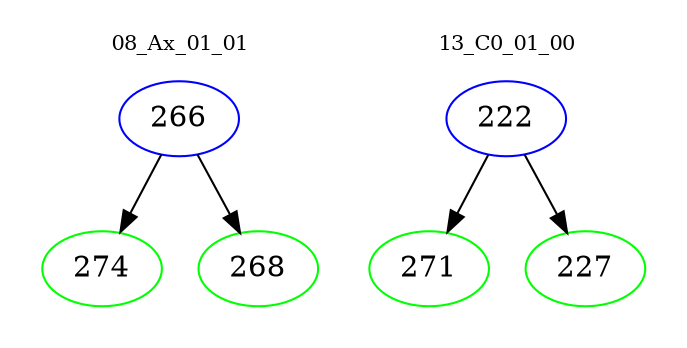 digraph{
subgraph cluster_0 {
color = white
label = "08_Ax_01_01";
fontsize=10;
T0_266 [label="266", color="blue"]
T0_266 -> T0_274 [color="black"]
T0_274 [label="274", color="green"]
T0_266 -> T0_268 [color="black"]
T0_268 [label="268", color="green"]
}
subgraph cluster_1 {
color = white
label = "13_C0_01_00";
fontsize=10;
T1_222 [label="222", color="blue"]
T1_222 -> T1_271 [color="black"]
T1_271 [label="271", color="green"]
T1_222 -> T1_227 [color="black"]
T1_227 [label="227", color="green"]
}
}
